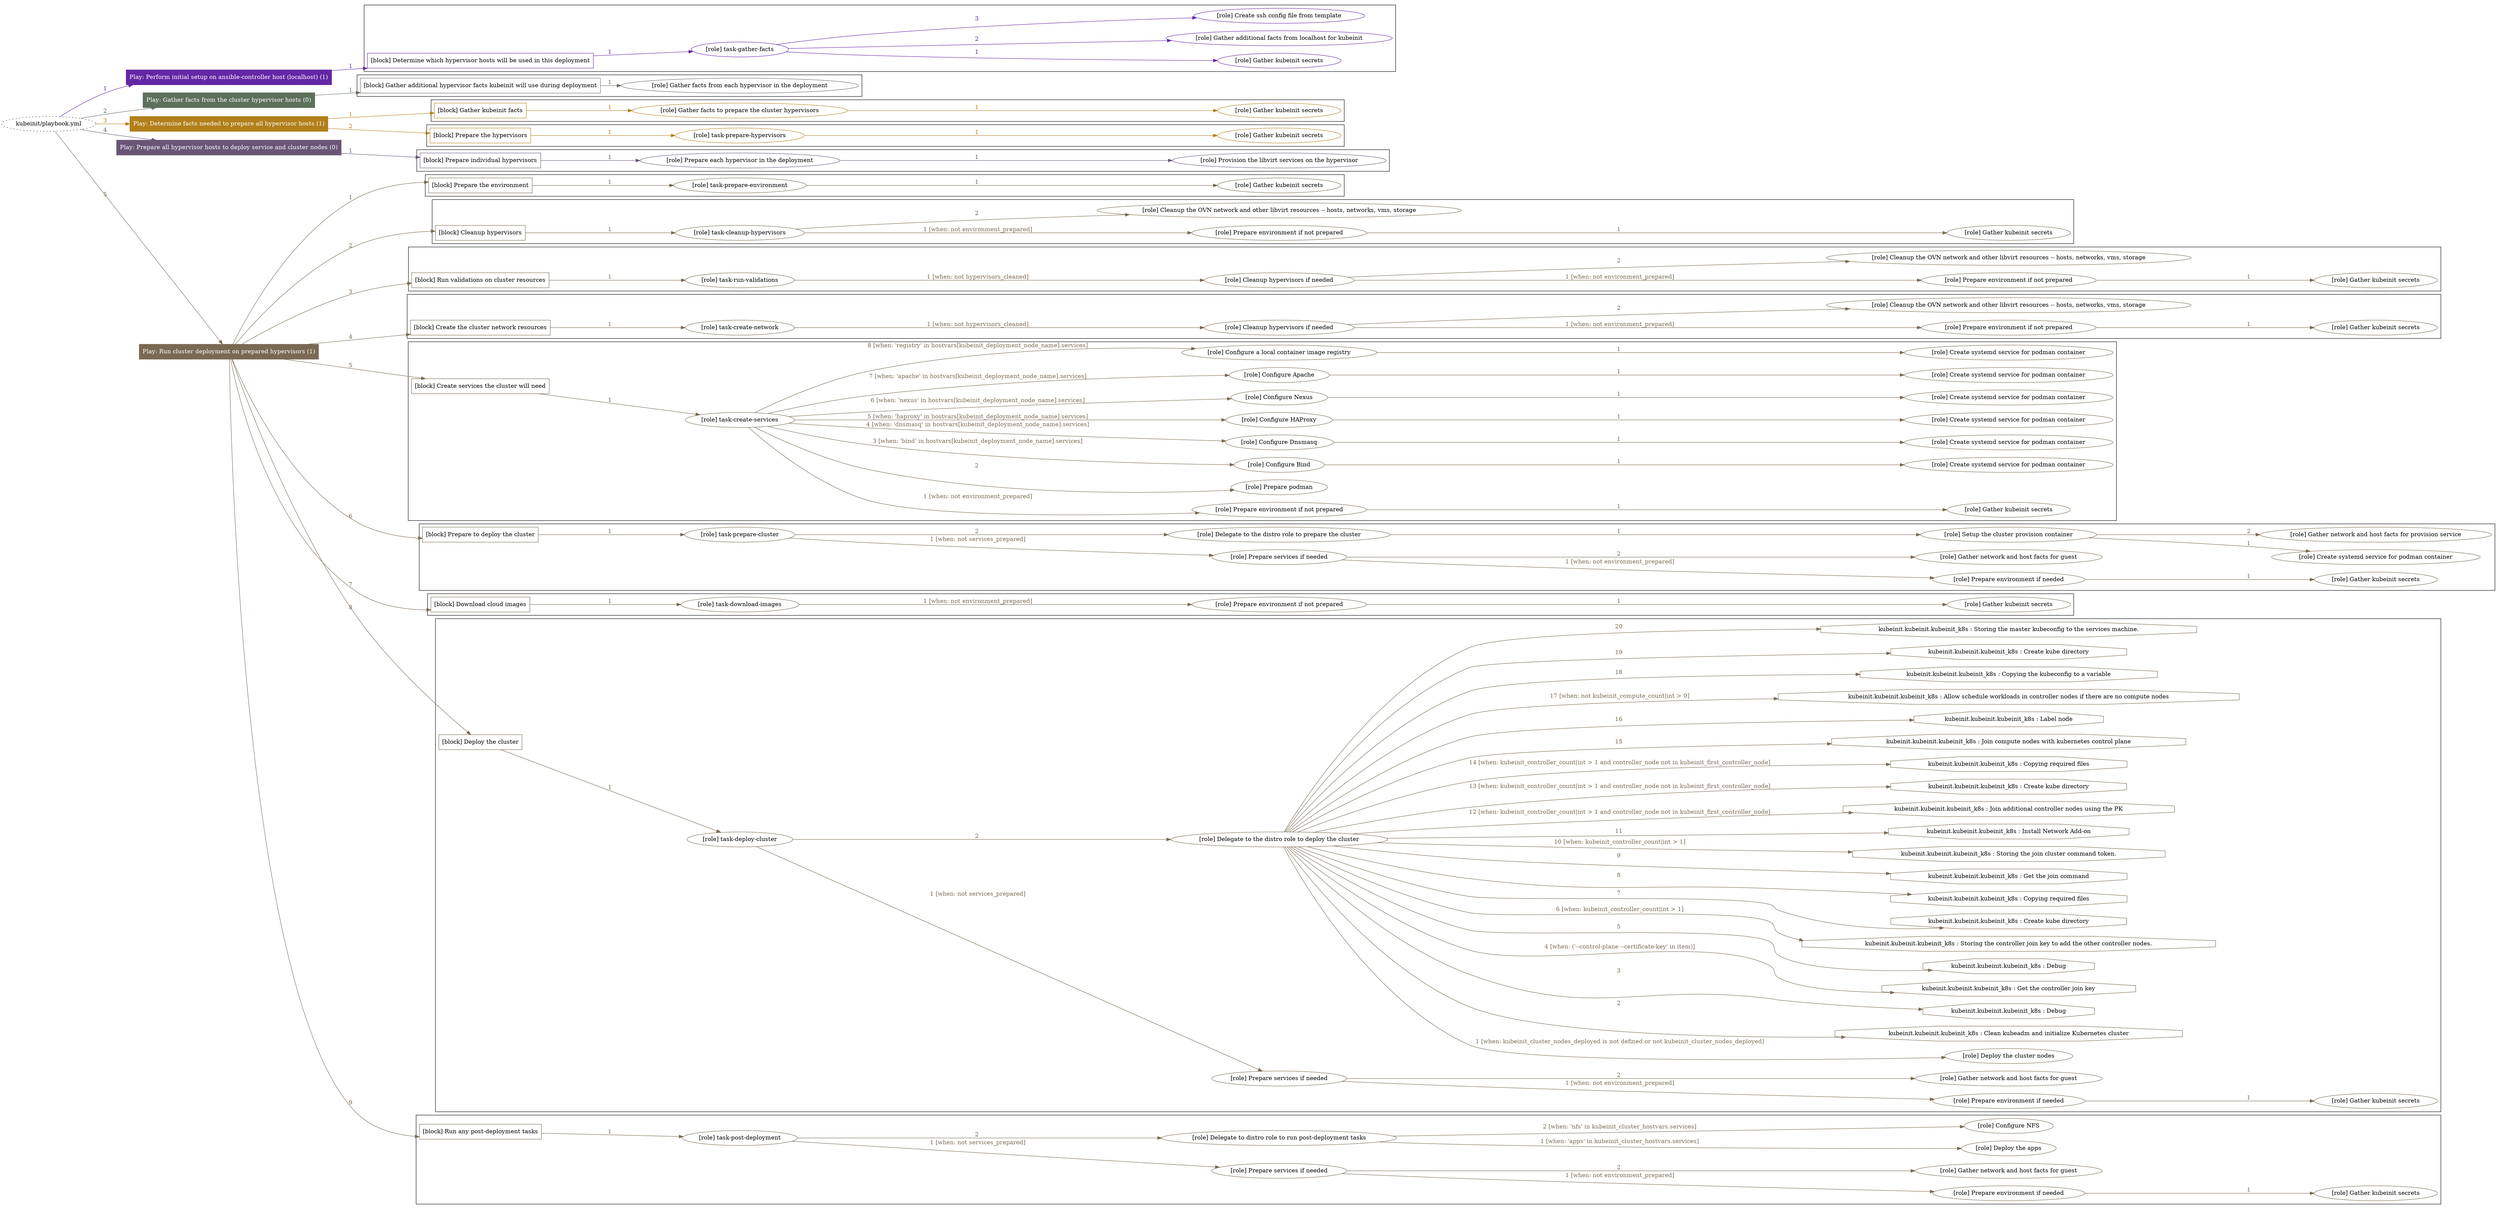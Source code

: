 digraph {
	graph [concentrate=true ordering=in rankdir=LR ratio=fill]
	edge [esep=5 sep=10]
	"kubeinit/playbook.yml" [URL="/home/runner/work/kubeinit/kubeinit/kubeinit/playbook.yml" id=playbook_6c3508ef style=dotted]
	"kubeinit/playbook.yml" -> play_112b7097 [label="1 " color="#6427a5" fontcolor="#6427a5" id=edge_088dfb7e labeltooltip="1 " tooltip="1 "]
	subgraph "Play: Perform initial setup on ansible-controller host (localhost) (1)" {
		play_112b7097 [label="Play: Perform initial setup on ansible-controller host (localhost) (1)" URL="/home/runner/work/kubeinit/kubeinit/kubeinit/playbook.yml" color="#6427a5" fontcolor="#ffffff" id=play_112b7097 shape=box style=filled tooltip=localhost]
		play_112b7097 -> block_5b9c3d79 [label=1 color="#6427a5" fontcolor="#6427a5" id=edge_955d5e43 labeltooltip=1 tooltip=1]
		subgraph cluster_block_5b9c3d79 {
			block_5b9c3d79 [label="[block] Determine which hypervisor hosts will be used in this deployment" URL="/home/runner/work/kubeinit/kubeinit/kubeinit/playbook.yml" color="#6427a5" id=block_5b9c3d79 labeltooltip="Determine which hypervisor hosts will be used in this deployment" shape=box tooltip="Determine which hypervisor hosts will be used in this deployment"]
			block_5b9c3d79 -> role_7f199d6b [label="1 " color="#6427a5" fontcolor="#6427a5" id=edge_5e763a19 labeltooltip="1 " tooltip="1 "]
			subgraph "task-gather-facts" {
				role_7f199d6b [label="[role] task-gather-facts" URL="/home/runner/work/kubeinit/kubeinit/kubeinit/playbook.yml" color="#6427a5" id=role_7f199d6b tooltip="task-gather-facts"]
				role_7f199d6b -> role_c38c5b77 [label="1 " color="#6427a5" fontcolor="#6427a5" id=edge_ce71cf19 labeltooltip="1 " tooltip="1 "]
				subgraph "Gather kubeinit secrets" {
					role_c38c5b77 [label="[role] Gather kubeinit secrets" URL="/home/runner/.ansible/collections/ansible_collections/kubeinit/kubeinit/roles/kubeinit_prepare/tasks/build_hypervisors_group.yml" color="#6427a5" id=role_c38c5b77 tooltip="Gather kubeinit secrets"]
				}
				role_7f199d6b -> role_40233f82 [label="2 " color="#6427a5" fontcolor="#6427a5" id=edge_6344dd06 labeltooltip="2 " tooltip="2 "]
				subgraph "Gather additional facts from localhost for kubeinit" {
					role_40233f82 [label="[role] Gather additional facts from localhost for kubeinit" URL="/home/runner/.ansible/collections/ansible_collections/kubeinit/kubeinit/roles/kubeinit_prepare/tasks/build_hypervisors_group.yml" color="#6427a5" id=role_40233f82 tooltip="Gather additional facts from localhost for kubeinit"]
				}
				role_7f199d6b -> role_20981aa6 [label="3 " color="#6427a5" fontcolor="#6427a5" id=edge_a847f253 labeltooltip="3 " tooltip="3 "]
				subgraph "Create ssh config file from template" {
					role_20981aa6 [label="[role] Create ssh config file from template" URL="/home/runner/.ansible/collections/ansible_collections/kubeinit/kubeinit/roles/kubeinit_prepare/tasks/build_hypervisors_group.yml" color="#6427a5" id=role_20981aa6 tooltip="Create ssh config file from template"]
				}
			}
		}
	}
	"kubeinit/playbook.yml" -> play_ce5f2b6d [label="2 " color="#5d705c" fontcolor="#5d705c" id=edge_24e7afa7 labeltooltip="2 " tooltip="2 "]
	subgraph "Play: Gather facts from the cluster hypervisor hosts (0)" {
		play_ce5f2b6d [label="Play: Gather facts from the cluster hypervisor hosts (0)" URL="/home/runner/work/kubeinit/kubeinit/kubeinit/playbook.yml" color="#5d705c" fontcolor="#ffffff" id=play_ce5f2b6d shape=box style=filled tooltip="Play: Gather facts from the cluster hypervisor hosts (0)"]
		play_ce5f2b6d -> block_a4c2a5ec [label=1 color="#5d705c" fontcolor="#5d705c" id=edge_157409e8 labeltooltip=1 tooltip=1]
		subgraph cluster_block_a4c2a5ec {
			block_a4c2a5ec [label="[block] Gather additional hypervisor facts kubeinit will use during deployment" URL="/home/runner/work/kubeinit/kubeinit/kubeinit/playbook.yml" color="#5d705c" id=block_a4c2a5ec labeltooltip="Gather additional hypervisor facts kubeinit will use during deployment" shape=box tooltip="Gather additional hypervisor facts kubeinit will use during deployment"]
			block_a4c2a5ec -> role_cf2f9a2e [label="1 " color="#5d705c" fontcolor="#5d705c" id=edge_fe5d0a4e labeltooltip="1 " tooltip="1 "]
			subgraph "Gather facts from each hypervisor in the deployment" {
				role_cf2f9a2e [label="[role] Gather facts from each hypervisor in the deployment" URL="/home/runner/work/kubeinit/kubeinit/kubeinit/playbook.yml" color="#5d705c" id=role_cf2f9a2e tooltip="Gather facts from each hypervisor in the deployment"]
			}
		}
	}
	"kubeinit/playbook.yml" -> play_8f66efd9 [label="3 " color="#b27f1a" fontcolor="#b27f1a" id=edge_632c3db6 labeltooltip="3 " tooltip="3 "]
	subgraph "Play: Determine facts needed to prepare all hypervisor hosts (1)" {
		play_8f66efd9 [label="Play: Determine facts needed to prepare all hypervisor hosts (1)" URL="/home/runner/work/kubeinit/kubeinit/kubeinit/playbook.yml" color="#b27f1a" fontcolor="#ffffff" id=play_8f66efd9 shape=box style=filled tooltip=localhost]
		play_8f66efd9 -> block_a02eecfe [label=1 color="#b27f1a" fontcolor="#b27f1a" id=edge_7c48bb8a labeltooltip=1 tooltip=1]
		subgraph cluster_block_a02eecfe {
			block_a02eecfe [label="[block] Gather kubeinit facts" URL="/home/runner/work/kubeinit/kubeinit/kubeinit/playbook.yml" color="#b27f1a" id=block_a02eecfe labeltooltip="Gather kubeinit facts" shape=box tooltip="Gather kubeinit facts"]
			block_a02eecfe -> role_406f77e9 [label="1 " color="#b27f1a" fontcolor="#b27f1a" id=edge_e9b46a23 labeltooltip="1 " tooltip="1 "]
			subgraph "Gather facts to prepare the cluster hypervisors" {
				role_406f77e9 [label="[role] Gather facts to prepare the cluster hypervisors" URL="/home/runner/work/kubeinit/kubeinit/kubeinit/playbook.yml" color="#b27f1a" id=role_406f77e9 tooltip="Gather facts to prepare the cluster hypervisors"]
				role_406f77e9 -> role_014ba629 [label="1 " color="#b27f1a" fontcolor="#b27f1a" id=edge_2d55b609 labeltooltip="1 " tooltip="1 "]
				subgraph "Gather kubeinit secrets" {
					role_014ba629 [label="[role] Gather kubeinit secrets" URL="/home/runner/.ansible/collections/ansible_collections/kubeinit/kubeinit/roles/kubeinit_prepare/tasks/gather_kubeinit_facts.yml" color="#b27f1a" id=role_014ba629 tooltip="Gather kubeinit secrets"]
				}
			}
		}
		play_8f66efd9 -> block_88cf2890 [label=2 color="#b27f1a" fontcolor="#b27f1a" id=edge_499cbd50 labeltooltip=2 tooltip=2]
		subgraph cluster_block_88cf2890 {
			block_88cf2890 [label="[block] Prepare the hypervisors" URL="/home/runner/work/kubeinit/kubeinit/kubeinit/playbook.yml" color="#b27f1a" id=block_88cf2890 labeltooltip="Prepare the hypervisors" shape=box tooltip="Prepare the hypervisors"]
			block_88cf2890 -> role_2c4d21a3 [label="1 " color="#b27f1a" fontcolor="#b27f1a" id=edge_c4b4a013 labeltooltip="1 " tooltip="1 "]
			subgraph "task-prepare-hypervisors" {
				role_2c4d21a3 [label="[role] task-prepare-hypervisors" URL="/home/runner/work/kubeinit/kubeinit/kubeinit/playbook.yml" color="#b27f1a" id=role_2c4d21a3 tooltip="task-prepare-hypervisors"]
				role_2c4d21a3 -> role_44c2c8ac [label="1 " color="#b27f1a" fontcolor="#b27f1a" id=edge_12cb0b05 labeltooltip="1 " tooltip="1 "]
				subgraph "Gather kubeinit secrets" {
					role_44c2c8ac [label="[role] Gather kubeinit secrets" URL="/home/runner/.ansible/collections/ansible_collections/kubeinit/kubeinit/roles/kubeinit_prepare/tasks/gather_kubeinit_facts.yml" color="#b27f1a" id=role_44c2c8ac tooltip="Gather kubeinit secrets"]
				}
			}
		}
	}
	"kubeinit/playbook.yml" -> play_21786953 [label="4 " color="#6a5577" fontcolor="#6a5577" id=edge_e5c886c3 labeltooltip="4 " tooltip="4 "]
	subgraph "Play: Prepare all hypervisor hosts to deploy service and cluster nodes (0)" {
		play_21786953 [label="Play: Prepare all hypervisor hosts to deploy service and cluster nodes (0)" URL="/home/runner/work/kubeinit/kubeinit/kubeinit/playbook.yml" color="#6a5577" fontcolor="#ffffff" id=play_21786953 shape=box style=filled tooltip="Play: Prepare all hypervisor hosts to deploy service and cluster nodes (0)"]
		play_21786953 -> block_8698d81b [label=1 color="#6a5577" fontcolor="#6a5577" id=edge_6b52982e labeltooltip=1 tooltip=1]
		subgraph cluster_block_8698d81b {
			block_8698d81b [label="[block] Prepare individual hypervisors" URL="/home/runner/work/kubeinit/kubeinit/kubeinit/playbook.yml" color="#6a5577" id=block_8698d81b labeltooltip="Prepare individual hypervisors" shape=box tooltip="Prepare individual hypervisors"]
			block_8698d81b -> role_c99ce8ea [label="1 " color="#6a5577" fontcolor="#6a5577" id=edge_eedfbe9d labeltooltip="1 " tooltip="1 "]
			subgraph "Prepare each hypervisor in the deployment" {
				role_c99ce8ea [label="[role] Prepare each hypervisor in the deployment" URL="/home/runner/work/kubeinit/kubeinit/kubeinit/playbook.yml" color="#6a5577" id=role_c99ce8ea tooltip="Prepare each hypervisor in the deployment"]
				role_c99ce8ea -> role_a14d1a34 [label="1 " color="#6a5577" fontcolor="#6a5577" id=edge_fb3088d6 labeltooltip="1 " tooltip="1 "]
				subgraph "Provision the libvirt services on the hypervisor" {
					role_a14d1a34 [label="[role] Provision the libvirt services on the hypervisor" URL="/home/runner/.ansible/collections/ansible_collections/kubeinit/kubeinit/roles/kubeinit_prepare/tasks/prepare_hypervisor.yml" color="#6a5577" id=role_a14d1a34 tooltip="Provision the libvirt services on the hypervisor"]
				}
			}
		}
	}
	"kubeinit/playbook.yml" -> play_4d881e01 [label="5 " color="#7a6952" fontcolor="#7a6952" id=edge_74f66180 labeltooltip="5 " tooltip="5 "]
	subgraph "Play: Run cluster deployment on prepared hypervisors (1)" {
		play_4d881e01 [label="Play: Run cluster deployment on prepared hypervisors (1)" URL="/home/runner/work/kubeinit/kubeinit/kubeinit/playbook.yml" color="#7a6952" fontcolor="#ffffff" id=play_4d881e01 shape=box style=filled tooltip=localhost]
		play_4d881e01 -> block_96299dc8 [label=1 color="#7a6952" fontcolor="#7a6952" id=edge_84a54742 labeltooltip=1 tooltip=1]
		subgraph cluster_block_96299dc8 {
			block_96299dc8 [label="[block] Prepare the environment" URL="/home/runner/work/kubeinit/kubeinit/kubeinit/playbook.yml" color="#7a6952" id=block_96299dc8 labeltooltip="Prepare the environment" shape=box tooltip="Prepare the environment"]
			block_96299dc8 -> role_0cde0f7e [label="1 " color="#7a6952" fontcolor="#7a6952" id=edge_d96d9d06 labeltooltip="1 " tooltip="1 "]
			subgraph "task-prepare-environment" {
				role_0cde0f7e [label="[role] task-prepare-environment" URL="/home/runner/work/kubeinit/kubeinit/kubeinit/playbook.yml" color="#7a6952" id=role_0cde0f7e tooltip="task-prepare-environment"]
				role_0cde0f7e -> role_eb266334 [label="1 " color="#7a6952" fontcolor="#7a6952" id=edge_5bac709b labeltooltip="1 " tooltip="1 "]
				subgraph "Gather kubeinit secrets" {
					role_eb266334 [label="[role] Gather kubeinit secrets" URL="/home/runner/.ansible/collections/ansible_collections/kubeinit/kubeinit/roles/kubeinit_prepare/tasks/gather_kubeinit_facts.yml" color="#7a6952" id=role_eb266334 tooltip="Gather kubeinit secrets"]
				}
			}
		}
		play_4d881e01 -> block_49ebbaad [label=2 color="#7a6952" fontcolor="#7a6952" id=edge_46b76856 labeltooltip=2 tooltip=2]
		subgraph cluster_block_49ebbaad {
			block_49ebbaad [label="[block] Cleanup hypervisors" URL="/home/runner/work/kubeinit/kubeinit/kubeinit/playbook.yml" color="#7a6952" id=block_49ebbaad labeltooltip="Cleanup hypervisors" shape=box tooltip="Cleanup hypervisors"]
			block_49ebbaad -> role_7bb28741 [label="1 " color="#7a6952" fontcolor="#7a6952" id=edge_e65cbcc9 labeltooltip="1 " tooltip="1 "]
			subgraph "task-cleanup-hypervisors" {
				role_7bb28741 [label="[role] task-cleanup-hypervisors" URL="/home/runner/work/kubeinit/kubeinit/kubeinit/playbook.yml" color="#7a6952" id=role_7bb28741 tooltip="task-cleanup-hypervisors"]
				role_7bb28741 -> role_fd818ac2 [label="1 [when: not environment_prepared]" color="#7a6952" fontcolor="#7a6952" id=edge_a39697b4 labeltooltip="1 [when: not environment_prepared]" tooltip="1 [when: not environment_prepared]"]
				subgraph "Prepare environment if not prepared" {
					role_fd818ac2 [label="[role] Prepare environment if not prepared" URL="/home/runner/.ansible/collections/ansible_collections/kubeinit/kubeinit/roles/kubeinit_prepare/tasks/cleanup_hypervisors.yml" color="#7a6952" id=role_fd818ac2 tooltip="Prepare environment if not prepared"]
					role_fd818ac2 -> role_25659bc0 [label="1 " color="#7a6952" fontcolor="#7a6952" id=edge_549be3cd labeltooltip="1 " tooltip="1 "]
					subgraph "Gather kubeinit secrets" {
						role_25659bc0 [label="[role] Gather kubeinit secrets" URL="/home/runner/.ansible/collections/ansible_collections/kubeinit/kubeinit/roles/kubeinit_prepare/tasks/gather_kubeinit_facts.yml" color="#7a6952" id=role_25659bc0 tooltip="Gather kubeinit secrets"]
					}
				}
				role_7bb28741 -> role_5454f23b [label="2 " color="#7a6952" fontcolor="#7a6952" id=edge_643ce335 labeltooltip="2 " tooltip="2 "]
				subgraph "Cleanup the OVN network and other libvirt resources -- hosts, networks, vms, storage" {
					role_5454f23b [label="[role] Cleanup the OVN network and other libvirt resources -- hosts, networks, vms, storage" URL="/home/runner/.ansible/collections/ansible_collections/kubeinit/kubeinit/roles/kubeinit_prepare/tasks/cleanup_hypervisors.yml" color="#7a6952" id=role_5454f23b tooltip="Cleanup the OVN network and other libvirt resources -- hosts, networks, vms, storage"]
				}
			}
		}
		play_4d881e01 -> block_5a97a570 [label=3 color="#7a6952" fontcolor="#7a6952" id=edge_759333a5 labeltooltip=3 tooltip=3]
		subgraph cluster_block_5a97a570 {
			block_5a97a570 [label="[block] Run validations on cluster resources" URL="/home/runner/work/kubeinit/kubeinit/kubeinit/playbook.yml" color="#7a6952" id=block_5a97a570 labeltooltip="Run validations on cluster resources" shape=box tooltip="Run validations on cluster resources"]
			block_5a97a570 -> role_67bccd67 [label="1 " color="#7a6952" fontcolor="#7a6952" id=edge_dda5edb6 labeltooltip="1 " tooltip="1 "]
			subgraph "task-run-validations" {
				role_67bccd67 [label="[role] task-run-validations" URL="/home/runner/work/kubeinit/kubeinit/kubeinit/playbook.yml" color="#7a6952" id=role_67bccd67 tooltip="task-run-validations"]
				role_67bccd67 -> role_7e6cac91 [label="1 [when: not hypervisors_cleaned]" color="#7a6952" fontcolor="#7a6952" id=edge_5d01f374 labeltooltip="1 [when: not hypervisors_cleaned]" tooltip="1 [when: not hypervisors_cleaned]"]
				subgraph "Cleanup hypervisors if needed" {
					role_7e6cac91 [label="[role] Cleanup hypervisors if needed" URL="/home/runner/.ansible/collections/ansible_collections/kubeinit/kubeinit/roles/kubeinit_validations/tasks/main.yml" color="#7a6952" id=role_7e6cac91 tooltip="Cleanup hypervisors if needed"]
					role_7e6cac91 -> role_384575da [label="1 [when: not environment_prepared]" color="#7a6952" fontcolor="#7a6952" id=edge_5a29e6a8 labeltooltip="1 [when: not environment_prepared]" tooltip="1 [when: not environment_prepared]"]
					subgraph "Prepare environment if not prepared" {
						role_384575da [label="[role] Prepare environment if not prepared" URL="/home/runner/.ansible/collections/ansible_collections/kubeinit/kubeinit/roles/kubeinit_prepare/tasks/cleanup_hypervisors.yml" color="#7a6952" id=role_384575da tooltip="Prepare environment if not prepared"]
						role_384575da -> role_b1ebde48 [label="1 " color="#7a6952" fontcolor="#7a6952" id=edge_27fbc7be labeltooltip="1 " tooltip="1 "]
						subgraph "Gather kubeinit secrets" {
							role_b1ebde48 [label="[role] Gather kubeinit secrets" URL="/home/runner/.ansible/collections/ansible_collections/kubeinit/kubeinit/roles/kubeinit_prepare/tasks/gather_kubeinit_facts.yml" color="#7a6952" id=role_b1ebde48 tooltip="Gather kubeinit secrets"]
						}
					}
					role_7e6cac91 -> role_5d831787 [label="2 " color="#7a6952" fontcolor="#7a6952" id=edge_aad4cb5d labeltooltip="2 " tooltip="2 "]
					subgraph "Cleanup the OVN network and other libvirt resources -- hosts, networks, vms, storage" {
						role_5d831787 [label="[role] Cleanup the OVN network and other libvirt resources -- hosts, networks, vms, storage" URL="/home/runner/.ansible/collections/ansible_collections/kubeinit/kubeinit/roles/kubeinit_prepare/tasks/cleanup_hypervisors.yml" color="#7a6952" id=role_5d831787 tooltip="Cleanup the OVN network and other libvirt resources -- hosts, networks, vms, storage"]
					}
				}
			}
		}
		play_4d881e01 -> block_a5fd955d [label=4 color="#7a6952" fontcolor="#7a6952" id=edge_b5285b0b labeltooltip=4 tooltip=4]
		subgraph cluster_block_a5fd955d {
			block_a5fd955d [label="[block] Create the cluster network resources" URL="/home/runner/work/kubeinit/kubeinit/kubeinit/playbook.yml" color="#7a6952" id=block_a5fd955d labeltooltip="Create the cluster network resources" shape=box tooltip="Create the cluster network resources"]
			block_a5fd955d -> role_2868e5d1 [label="1 " color="#7a6952" fontcolor="#7a6952" id=edge_3c5b196e labeltooltip="1 " tooltip="1 "]
			subgraph "task-create-network" {
				role_2868e5d1 [label="[role] task-create-network" URL="/home/runner/work/kubeinit/kubeinit/kubeinit/playbook.yml" color="#7a6952" id=role_2868e5d1 tooltip="task-create-network"]
				role_2868e5d1 -> role_51278025 [label="1 [when: not hypervisors_cleaned]" color="#7a6952" fontcolor="#7a6952" id=edge_b9d8568d labeltooltip="1 [when: not hypervisors_cleaned]" tooltip="1 [when: not hypervisors_cleaned]"]
				subgraph "Cleanup hypervisors if needed" {
					role_51278025 [label="[role] Cleanup hypervisors if needed" URL="/home/runner/.ansible/collections/ansible_collections/kubeinit/kubeinit/roles/kubeinit_libvirt/tasks/create_network.yml" color="#7a6952" id=role_51278025 tooltip="Cleanup hypervisors if needed"]
					role_51278025 -> role_e3100ace [label="1 [when: not environment_prepared]" color="#7a6952" fontcolor="#7a6952" id=edge_e01b4dbc labeltooltip="1 [when: not environment_prepared]" tooltip="1 [when: not environment_prepared]"]
					subgraph "Prepare environment if not prepared" {
						role_e3100ace [label="[role] Prepare environment if not prepared" URL="/home/runner/.ansible/collections/ansible_collections/kubeinit/kubeinit/roles/kubeinit_prepare/tasks/cleanup_hypervisors.yml" color="#7a6952" id=role_e3100ace tooltip="Prepare environment if not prepared"]
						role_e3100ace -> role_c713b012 [label="1 " color="#7a6952" fontcolor="#7a6952" id=edge_4e0e03d0 labeltooltip="1 " tooltip="1 "]
						subgraph "Gather kubeinit secrets" {
							role_c713b012 [label="[role] Gather kubeinit secrets" URL="/home/runner/.ansible/collections/ansible_collections/kubeinit/kubeinit/roles/kubeinit_prepare/tasks/gather_kubeinit_facts.yml" color="#7a6952" id=role_c713b012 tooltip="Gather kubeinit secrets"]
						}
					}
					role_51278025 -> role_0182ab7b [label="2 " color="#7a6952" fontcolor="#7a6952" id=edge_a2b39e7e labeltooltip="2 " tooltip="2 "]
					subgraph "Cleanup the OVN network and other libvirt resources -- hosts, networks, vms, storage" {
						role_0182ab7b [label="[role] Cleanup the OVN network and other libvirt resources -- hosts, networks, vms, storage" URL="/home/runner/.ansible/collections/ansible_collections/kubeinit/kubeinit/roles/kubeinit_prepare/tasks/cleanup_hypervisors.yml" color="#7a6952" id=role_0182ab7b tooltip="Cleanup the OVN network and other libvirt resources -- hosts, networks, vms, storage"]
					}
				}
			}
		}
		play_4d881e01 -> block_88f0fa6e [label=5 color="#7a6952" fontcolor="#7a6952" id=edge_0aeb52b2 labeltooltip=5 tooltip=5]
		subgraph cluster_block_88f0fa6e {
			block_88f0fa6e [label="[block] Create services the cluster will need" URL="/home/runner/work/kubeinit/kubeinit/kubeinit/playbook.yml" color="#7a6952" id=block_88f0fa6e labeltooltip="Create services the cluster will need" shape=box tooltip="Create services the cluster will need"]
			block_88f0fa6e -> role_e44d69a2 [label="1 " color="#7a6952" fontcolor="#7a6952" id=edge_bf206be8 labeltooltip="1 " tooltip="1 "]
			subgraph "task-create-services" {
				role_e44d69a2 [label="[role] task-create-services" URL="/home/runner/work/kubeinit/kubeinit/kubeinit/playbook.yml" color="#7a6952" id=role_e44d69a2 tooltip="task-create-services"]
				role_e44d69a2 -> role_cb19bd01 [label="1 [when: not environment_prepared]" color="#7a6952" fontcolor="#7a6952" id=edge_f39285ab labeltooltip="1 [when: not environment_prepared]" tooltip="1 [when: not environment_prepared]"]
				subgraph "Prepare environment if not prepared" {
					role_cb19bd01 [label="[role] Prepare environment if not prepared" URL="/home/runner/.ansible/collections/ansible_collections/kubeinit/kubeinit/roles/kubeinit_services/tasks/main.yml" color="#7a6952" id=role_cb19bd01 tooltip="Prepare environment if not prepared"]
					role_cb19bd01 -> role_daa6e5cd [label="1 " color="#7a6952" fontcolor="#7a6952" id=edge_c98efeb0 labeltooltip="1 " tooltip="1 "]
					subgraph "Gather kubeinit secrets" {
						role_daa6e5cd [label="[role] Gather kubeinit secrets" URL="/home/runner/.ansible/collections/ansible_collections/kubeinit/kubeinit/roles/kubeinit_prepare/tasks/gather_kubeinit_facts.yml" color="#7a6952" id=role_daa6e5cd tooltip="Gather kubeinit secrets"]
					}
				}
				role_e44d69a2 -> role_8407099e [label="2 " color="#7a6952" fontcolor="#7a6952" id=edge_906c9417 labeltooltip="2 " tooltip="2 "]
				subgraph "Prepare podman" {
					role_8407099e [label="[role] Prepare podman" URL="/home/runner/.ansible/collections/ansible_collections/kubeinit/kubeinit/roles/kubeinit_services/tasks/00_create_service_pod.yml" color="#7a6952" id=role_8407099e tooltip="Prepare podman"]
				}
				role_e44d69a2 -> role_18ebab47 [label="3 [when: 'bind' in hostvars[kubeinit_deployment_node_name].services]" color="#7a6952" fontcolor="#7a6952" id=edge_6531d81d labeltooltip="3 [when: 'bind' in hostvars[kubeinit_deployment_node_name].services]" tooltip="3 [when: 'bind' in hostvars[kubeinit_deployment_node_name].services]"]
				subgraph "Configure Bind" {
					role_18ebab47 [label="[role] Configure Bind" URL="/home/runner/.ansible/collections/ansible_collections/kubeinit/kubeinit/roles/kubeinit_services/tasks/start_services_containers.yml" color="#7a6952" id=role_18ebab47 tooltip="Configure Bind"]
					role_18ebab47 -> role_8329ffa2 [label="1 " color="#7a6952" fontcolor="#7a6952" id=edge_76834e56 labeltooltip="1 " tooltip="1 "]
					subgraph "Create systemd service for podman container" {
						role_8329ffa2 [label="[role] Create systemd service for podman container" URL="/home/runner/.ansible/collections/ansible_collections/kubeinit/kubeinit/roles/kubeinit_bind/tasks/main.yml" color="#7a6952" id=role_8329ffa2 tooltip="Create systemd service for podman container"]
					}
				}
				role_e44d69a2 -> role_e032a6bf [label="4 [when: 'dnsmasq' in hostvars[kubeinit_deployment_node_name].services]" color="#7a6952" fontcolor="#7a6952" id=edge_f511e81f labeltooltip="4 [when: 'dnsmasq' in hostvars[kubeinit_deployment_node_name].services]" tooltip="4 [when: 'dnsmasq' in hostvars[kubeinit_deployment_node_name].services]"]
				subgraph "Configure Dnsmasq" {
					role_e032a6bf [label="[role] Configure Dnsmasq" URL="/home/runner/.ansible/collections/ansible_collections/kubeinit/kubeinit/roles/kubeinit_services/tasks/start_services_containers.yml" color="#7a6952" id=role_e032a6bf tooltip="Configure Dnsmasq"]
					role_e032a6bf -> role_1b5f74ce [label="1 " color="#7a6952" fontcolor="#7a6952" id=edge_47ac1744 labeltooltip="1 " tooltip="1 "]
					subgraph "Create systemd service for podman container" {
						role_1b5f74ce [label="[role] Create systemd service for podman container" URL="/home/runner/.ansible/collections/ansible_collections/kubeinit/kubeinit/roles/kubeinit_dnsmasq/tasks/main.yml" color="#7a6952" id=role_1b5f74ce tooltip="Create systemd service for podman container"]
					}
				}
				role_e44d69a2 -> role_ddd56109 [label="5 [when: 'haproxy' in hostvars[kubeinit_deployment_node_name].services]" color="#7a6952" fontcolor="#7a6952" id=edge_31120d29 labeltooltip="5 [when: 'haproxy' in hostvars[kubeinit_deployment_node_name].services]" tooltip="5 [when: 'haproxy' in hostvars[kubeinit_deployment_node_name].services]"]
				subgraph "Configure HAProxy" {
					role_ddd56109 [label="[role] Configure HAProxy" URL="/home/runner/.ansible/collections/ansible_collections/kubeinit/kubeinit/roles/kubeinit_services/tasks/start_services_containers.yml" color="#7a6952" id=role_ddd56109 tooltip="Configure HAProxy"]
					role_ddd56109 -> role_6cd72fb2 [label="1 " color="#7a6952" fontcolor="#7a6952" id=edge_5e26fe64 labeltooltip="1 " tooltip="1 "]
					subgraph "Create systemd service for podman container" {
						role_6cd72fb2 [label="[role] Create systemd service for podman container" URL="/home/runner/.ansible/collections/ansible_collections/kubeinit/kubeinit/roles/kubeinit_haproxy/tasks/main.yml" color="#7a6952" id=role_6cd72fb2 tooltip="Create systemd service for podman container"]
					}
				}
				role_e44d69a2 -> role_88d4ab9b [label="6 [when: 'nexus' in hostvars[kubeinit_deployment_node_name].services]" color="#7a6952" fontcolor="#7a6952" id=edge_0b384ed4 labeltooltip="6 [when: 'nexus' in hostvars[kubeinit_deployment_node_name].services]" tooltip="6 [when: 'nexus' in hostvars[kubeinit_deployment_node_name].services]"]
				subgraph "Configure Nexus" {
					role_88d4ab9b [label="[role] Configure Nexus" URL="/home/runner/.ansible/collections/ansible_collections/kubeinit/kubeinit/roles/kubeinit_services/tasks/start_services_containers.yml" color="#7a6952" id=role_88d4ab9b tooltip="Configure Nexus"]
					role_88d4ab9b -> role_f22185e5 [label="1 " color="#7a6952" fontcolor="#7a6952" id=edge_8537e838 labeltooltip="1 " tooltip="1 "]
					subgraph "Create systemd service for podman container" {
						role_f22185e5 [label="[role] Create systemd service for podman container" URL="/home/runner/.ansible/collections/ansible_collections/kubeinit/kubeinit/roles/kubeinit_nexus/tasks/main.yml" color="#7a6952" id=role_f22185e5 tooltip="Create systemd service for podman container"]
					}
				}
				role_e44d69a2 -> role_486d7bab [label="7 [when: 'apache' in hostvars[kubeinit_deployment_node_name].services]" color="#7a6952" fontcolor="#7a6952" id=edge_099622aa labeltooltip="7 [when: 'apache' in hostvars[kubeinit_deployment_node_name].services]" tooltip="7 [when: 'apache' in hostvars[kubeinit_deployment_node_name].services]"]
				subgraph "Configure Apache" {
					role_486d7bab [label="[role] Configure Apache" URL="/home/runner/.ansible/collections/ansible_collections/kubeinit/kubeinit/roles/kubeinit_services/tasks/start_services_containers.yml" color="#7a6952" id=role_486d7bab tooltip="Configure Apache"]
					role_486d7bab -> role_81dede35 [label="1 " color="#7a6952" fontcolor="#7a6952" id=edge_5e2c3a8a labeltooltip="1 " tooltip="1 "]
					subgraph "Create systemd service for podman container" {
						role_81dede35 [label="[role] Create systemd service for podman container" URL="/home/runner/.ansible/collections/ansible_collections/kubeinit/kubeinit/roles/kubeinit_apache/tasks/main.yml" color="#7a6952" id=role_81dede35 tooltip="Create systemd service for podman container"]
					}
				}
				role_e44d69a2 -> role_294ab506 [label="8 [when: 'registry' in hostvars[kubeinit_deployment_node_name].services]" color="#7a6952" fontcolor="#7a6952" id=edge_8766d111 labeltooltip="8 [when: 'registry' in hostvars[kubeinit_deployment_node_name].services]" tooltip="8 [when: 'registry' in hostvars[kubeinit_deployment_node_name].services]"]
				subgraph "Configure a local container image registry" {
					role_294ab506 [label="[role] Configure a local container image registry" URL="/home/runner/.ansible/collections/ansible_collections/kubeinit/kubeinit/roles/kubeinit_services/tasks/start_services_containers.yml" color="#7a6952" id=role_294ab506 tooltip="Configure a local container image registry"]
					role_294ab506 -> role_d647cbf1 [label="1 " color="#7a6952" fontcolor="#7a6952" id=edge_8dfd747e labeltooltip="1 " tooltip="1 "]
					subgraph "Create systemd service for podman container" {
						role_d647cbf1 [label="[role] Create systemd service for podman container" URL="/home/runner/.ansible/collections/ansible_collections/kubeinit/kubeinit/roles/kubeinit_registry/tasks/main.yml" color="#7a6952" id=role_d647cbf1 tooltip="Create systemd service for podman container"]
					}
				}
			}
		}
		play_4d881e01 -> block_3e543b28 [label=6 color="#7a6952" fontcolor="#7a6952" id=edge_5bc8b8cd labeltooltip=6 tooltip=6]
		subgraph cluster_block_3e543b28 {
			block_3e543b28 [label="[block] Prepare to deploy the cluster" URL="/home/runner/work/kubeinit/kubeinit/kubeinit/playbook.yml" color="#7a6952" id=block_3e543b28 labeltooltip="Prepare to deploy the cluster" shape=box tooltip="Prepare to deploy the cluster"]
			block_3e543b28 -> role_4093ed19 [label="1 " color="#7a6952" fontcolor="#7a6952" id=edge_6e36e683 labeltooltip="1 " tooltip="1 "]
			subgraph "task-prepare-cluster" {
				role_4093ed19 [label="[role] task-prepare-cluster" URL="/home/runner/work/kubeinit/kubeinit/kubeinit/playbook.yml" color="#7a6952" id=role_4093ed19 tooltip="task-prepare-cluster"]
				role_4093ed19 -> role_0e6710bf [label="1 [when: not services_prepared]" color="#7a6952" fontcolor="#7a6952" id=edge_901df6bc labeltooltip="1 [when: not services_prepared]" tooltip="1 [when: not services_prepared]"]
				subgraph "Prepare services if needed" {
					role_0e6710bf [label="[role] Prepare services if needed" URL="/home/runner/.ansible/collections/ansible_collections/kubeinit/kubeinit/roles/kubeinit_prepare/tasks/prepare_cluster.yml" color="#7a6952" id=role_0e6710bf tooltip="Prepare services if needed"]
					role_0e6710bf -> role_9d876283 [label="1 [when: not environment_prepared]" color="#7a6952" fontcolor="#7a6952" id=edge_90140a26 labeltooltip="1 [when: not environment_prepared]" tooltip="1 [when: not environment_prepared]"]
					subgraph "Prepare environment if needed" {
						role_9d876283 [label="[role] Prepare environment if needed" URL="/home/runner/.ansible/collections/ansible_collections/kubeinit/kubeinit/roles/kubeinit_services/tasks/prepare_services.yml" color="#7a6952" id=role_9d876283 tooltip="Prepare environment if needed"]
						role_9d876283 -> role_554c8a50 [label="1 " color="#7a6952" fontcolor="#7a6952" id=edge_99b0a7a3 labeltooltip="1 " tooltip="1 "]
						subgraph "Gather kubeinit secrets" {
							role_554c8a50 [label="[role] Gather kubeinit secrets" URL="/home/runner/.ansible/collections/ansible_collections/kubeinit/kubeinit/roles/kubeinit_prepare/tasks/gather_kubeinit_facts.yml" color="#7a6952" id=role_554c8a50 tooltip="Gather kubeinit secrets"]
						}
					}
					role_0e6710bf -> role_f5f21942 [label="2 " color="#7a6952" fontcolor="#7a6952" id=edge_dc2622dd labeltooltip="2 " tooltip="2 "]
					subgraph "Gather network and host facts for guest" {
						role_f5f21942 [label="[role] Gather network and host facts for guest" URL="/home/runner/.ansible/collections/ansible_collections/kubeinit/kubeinit/roles/kubeinit_services/tasks/prepare_services.yml" color="#7a6952" id=role_f5f21942 tooltip="Gather network and host facts for guest"]
					}
				}
				role_4093ed19 -> role_9783b0aa [label="2 " color="#7a6952" fontcolor="#7a6952" id=edge_c1cebc33 labeltooltip="2 " tooltip="2 "]
				subgraph "Delegate to the distro role to prepare the cluster" {
					role_9783b0aa [label="[role] Delegate to the distro role to prepare the cluster" URL="/home/runner/.ansible/collections/ansible_collections/kubeinit/kubeinit/roles/kubeinit_prepare/tasks/prepare_cluster.yml" color="#7a6952" id=role_9783b0aa tooltip="Delegate to the distro role to prepare the cluster"]
					role_9783b0aa -> role_75d48bb0 [label="1 " color="#7a6952" fontcolor="#7a6952" id=edge_eb346198 labeltooltip="1 " tooltip="1 "]
					subgraph "Setup the cluster provision container" {
						role_75d48bb0 [label="[role] Setup the cluster provision container" URL="/home/runner/.ansible/collections/ansible_collections/kubeinit/kubeinit/roles/kubeinit_k8s/tasks/prepare_cluster.yml" color="#7a6952" id=role_75d48bb0 tooltip="Setup the cluster provision container"]
						role_75d48bb0 -> role_1b834341 [label="1 " color="#7a6952" fontcolor="#7a6952" id=edge_2763fe43 labeltooltip="1 " tooltip="1 "]
						subgraph "Create systemd service for podman container" {
							role_1b834341 [label="[role] Create systemd service for podman container" URL="/home/runner/.ansible/collections/ansible_collections/kubeinit/kubeinit/roles/kubeinit_services/tasks/create_provision_container.yml" color="#7a6952" id=role_1b834341 tooltip="Create systemd service for podman container"]
						}
						role_75d48bb0 -> role_a9ab4290 [label="2 " color="#7a6952" fontcolor="#7a6952" id=edge_f5e2cf82 labeltooltip="2 " tooltip="2 "]
						subgraph "Gather network and host facts for provision service" {
							role_a9ab4290 [label="[role] Gather network and host facts for provision service" URL="/home/runner/.ansible/collections/ansible_collections/kubeinit/kubeinit/roles/kubeinit_services/tasks/create_provision_container.yml" color="#7a6952" id=role_a9ab4290 tooltip="Gather network and host facts for provision service"]
						}
					}
				}
			}
		}
		play_4d881e01 -> block_8230bd84 [label=7 color="#7a6952" fontcolor="#7a6952" id=edge_876be7ae labeltooltip=7 tooltip=7]
		subgraph cluster_block_8230bd84 {
			block_8230bd84 [label="[block] Download cloud images" URL="/home/runner/work/kubeinit/kubeinit/kubeinit/playbook.yml" color="#7a6952" id=block_8230bd84 labeltooltip="Download cloud images" shape=box tooltip="Download cloud images"]
			block_8230bd84 -> role_e20bc69d [label="1 " color="#7a6952" fontcolor="#7a6952" id=edge_2349233f labeltooltip="1 " tooltip="1 "]
			subgraph "task-download-images" {
				role_e20bc69d [label="[role] task-download-images" URL="/home/runner/work/kubeinit/kubeinit/kubeinit/playbook.yml" color="#7a6952" id=role_e20bc69d tooltip="task-download-images"]
				role_e20bc69d -> role_d1b5e858 [label="1 [when: not environment_prepared]" color="#7a6952" fontcolor="#7a6952" id=edge_1eedb3a1 labeltooltip="1 [when: not environment_prepared]" tooltip="1 [when: not environment_prepared]"]
				subgraph "Prepare environment if not prepared" {
					role_d1b5e858 [label="[role] Prepare environment if not prepared" URL="/home/runner/.ansible/collections/ansible_collections/kubeinit/kubeinit/roles/kubeinit_libvirt/tasks/download_cloud_images.yml" color="#7a6952" id=role_d1b5e858 tooltip="Prepare environment if not prepared"]
					role_d1b5e858 -> role_d7a253c9 [label="1 " color="#7a6952" fontcolor="#7a6952" id=edge_2d48420e labeltooltip="1 " tooltip="1 "]
					subgraph "Gather kubeinit secrets" {
						role_d7a253c9 [label="[role] Gather kubeinit secrets" URL="/home/runner/.ansible/collections/ansible_collections/kubeinit/kubeinit/roles/kubeinit_prepare/tasks/gather_kubeinit_facts.yml" color="#7a6952" id=role_d7a253c9 tooltip="Gather kubeinit secrets"]
					}
				}
			}
		}
		play_4d881e01 -> block_dc4a6ae2 [label=8 color="#7a6952" fontcolor="#7a6952" id=edge_684b5925 labeltooltip=8 tooltip=8]
		subgraph cluster_block_dc4a6ae2 {
			block_dc4a6ae2 [label="[block] Deploy the cluster" URL="/home/runner/work/kubeinit/kubeinit/kubeinit/playbook.yml" color="#7a6952" id=block_dc4a6ae2 labeltooltip="Deploy the cluster" shape=box tooltip="Deploy the cluster"]
			block_dc4a6ae2 -> role_d809a4b7 [label="1 " color="#7a6952" fontcolor="#7a6952" id=edge_fe9ce6a3 labeltooltip="1 " tooltip="1 "]
			subgraph "task-deploy-cluster" {
				role_d809a4b7 [label="[role] task-deploy-cluster" URL="/home/runner/work/kubeinit/kubeinit/kubeinit/playbook.yml" color="#7a6952" id=role_d809a4b7 tooltip="task-deploy-cluster"]
				role_d809a4b7 -> role_5eedebf1 [label="1 [when: not services_prepared]" color="#7a6952" fontcolor="#7a6952" id=edge_8da6db1c labeltooltip="1 [when: not services_prepared]" tooltip="1 [when: not services_prepared]"]
				subgraph "Prepare services if needed" {
					role_5eedebf1 [label="[role] Prepare services if needed" URL="/home/runner/.ansible/collections/ansible_collections/kubeinit/kubeinit/roles/kubeinit_prepare/tasks/deploy_cluster.yml" color="#7a6952" id=role_5eedebf1 tooltip="Prepare services if needed"]
					role_5eedebf1 -> role_9b751abb [label="1 [when: not environment_prepared]" color="#7a6952" fontcolor="#7a6952" id=edge_381389e3 labeltooltip="1 [when: not environment_prepared]" tooltip="1 [when: not environment_prepared]"]
					subgraph "Prepare environment if needed" {
						role_9b751abb [label="[role] Prepare environment if needed" URL="/home/runner/.ansible/collections/ansible_collections/kubeinit/kubeinit/roles/kubeinit_services/tasks/prepare_services.yml" color="#7a6952" id=role_9b751abb tooltip="Prepare environment if needed"]
						role_9b751abb -> role_cef4ef2f [label="1 " color="#7a6952" fontcolor="#7a6952" id=edge_8b3f5ec6 labeltooltip="1 " tooltip="1 "]
						subgraph "Gather kubeinit secrets" {
							role_cef4ef2f [label="[role] Gather kubeinit secrets" URL="/home/runner/.ansible/collections/ansible_collections/kubeinit/kubeinit/roles/kubeinit_prepare/tasks/gather_kubeinit_facts.yml" color="#7a6952" id=role_cef4ef2f tooltip="Gather kubeinit secrets"]
						}
					}
					role_5eedebf1 -> role_4c845392 [label="2 " color="#7a6952" fontcolor="#7a6952" id=edge_3ba59424 labeltooltip="2 " tooltip="2 "]
					subgraph "Gather network and host facts for guest" {
						role_4c845392 [label="[role] Gather network and host facts for guest" URL="/home/runner/.ansible/collections/ansible_collections/kubeinit/kubeinit/roles/kubeinit_services/tasks/prepare_services.yml" color="#7a6952" id=role_4c845392 tooltip="Gather network and host facts for guest"]
					}
				}
				role_d809a4b7 -> role_171df7e2 [label="2 " color="#7a6952" fontcolor="#7a6952" id=edge_0ed6990f labeltooltip="2 " tooltip="2 "]
				subgraph "Delegate to the distro role to deploy the cluster" {
					role_171df7e2 [label="[role] Delegate to the distro role to deploy the cluster" URL="/home/runner/.ansible/collections/ansible_collections/kubeinit/kubeinit/roles/kubeinit_prepare/tasks/deploy_cluster.yml" color="#7a6952" id=role_171df7e2 tooltip="Delegate to the distro role to deploy the cluster"]
					role_171df7e2 -> role_d0ee367d [label="1 [when: kubeinit_cluster_nodes_deployed is not defined or not kubeinit_cluster_nodes_deployed]" color="#7a6952" fontcolor="#7a6952" id=edge_88d0ee19 labeltooltip="1 [when: kubeinit_cluster_nodes_deployed is not defined or not kubeinit_cluster_nodes_deployed]" tooltip="1 [when: kubeinit_cluster_nodes_deployed is not defined or not kubeinit_cluster_nodes_deployed]"]
					subgraph "Deploy the cluster nodes" {
						role_d0ee367d [label="[role] Deploy the cluster nodes" URL="/home/runner/.ansible/collections/ansible_collections/kubeinit/kubeinit/roles/kubeinit_k8s/tasks/main.yml" color="#7a6952" id=role_d0ee367d tooltip="Deploy the cluster nodes"]
					}
					task_9cdbe459 [label="kubeinit.kubeinit.kubeinit_k8s : Clean kubeadm and initialize Kubernetes cluster" URL="/home/runner/.ansible/collections/ansible_collections/kubeinit/kubeinit/roles/kubeinit_k8s/tasks/main.yml" color="#7a6952" id=task_9cdbe459 shape=octagon tooltip="kubeinit.kubeinit.kubeinit_k8s : Clean kubeadm and initialize Kubernetes cluster"]
					role_171df7e2 -> task_9cdbe459 [label="2 " color="#7a6952" fontcolor="#7a6952" id=edge_2504d9fe labeltooltip="2 " tooltip="2 "]
					task_27443b56 [label="kubeinit.kubeinit.kubeinit_k8s : Debug" URL="/home/runner/.ansible/collections/ansible_collections/kubeinit/kubeinit/roles/kubeinit_k8s/tasks/main.yml" color="#7a6952" id=task_27443b56 shape=octagon tooltip="kubeinit.kubeinit.kubeinit_k8s : Debug"]
					role_171df7e2 -> task_27443b56 [label="3 " color="#7a6952" fontcolor="#7a6952" id=edge_2d37269f labeltooltip="3 " tooltip="3 "]
					task_e89d2bcf [label="kubeinit.kubeinit.kubeinit_k8s : Get the controller join key" URL="/home/runner/.ansible/collections/ansible_collections/kubeinit/kubeinit/roles/kubeinit_k8s/tasks/main.yml" color="#7a6952" id=task_e89d2bcf shape=octagon tooltip="kubeinit.kubeinit.kubeinit_k8s : Get the controller join key"]
					role_171df7e2 -> task_e89d2bcf [label="4 [when: ('--control-plane --certificate-key' in item)]" color="#7a6952" fontcolor="#7a6952" id=edge_9e6f1b3b labeltooltip="4 [when: ('--control-plane --certificate-key' in item)]" tooltip="4 [when: ('--control-plane --certificate-key' in item)]"]
					task_558716c8 [label="kubeinit.kubeinit.kubeinit_k8s : Debug" URL="/home/runner/.ansible/collections/ansible_collections/kubeinit/kubeinit/roles/kubeinit_k8s/tasks/main.yml" color="#7a6952" id=task_558716c8 shape=octagon tooltip="kubeinit.kubeinit.kubeinit_k8s : Debug"]
					role_171df7e2 -> task_558716c8 [label="5 " color="#7a6952" fontcolor="#7a6952" id=edge_4e2d9ee5 labeltooltip="5 " tooltip="5 "]
					task_2734c677 [label="kubeinit.kubeinit.kubeinit_k8s : Storing the controller join key to add the other controller nodes." URL="/home/runner/.ansible/collections/ansible_collections/kubeinit/kubeinit/roles/kubeinit_k8s/tasks/main.yml" color="#7a6952" id=task_2734c677 shape=octagon tooltip="kubeinit.kubeinit.kubeinit_k8s : Storing the controller join key to add the other controller nodes."]
					role_171df7e2 -> task_2734c677 [label="6 [when: kubeinit_controller_count|int > 1]" color="#7a6952" fontcolor="#7a6952" id=edge_1ad59bc1 labeltooltip="6 [when: kubeinit_controller_count|int > 1]" tooltip="6 [when: kubeinit_controller_count|int > 1]"]
					task_53135305 [label="kubeinit.kubeinit.kubeinit_k8s : Create kube directory" URL="/home/runner/.ansible/collections/ansible_collections/kubeinit/kubeinit/roles/kubeinit_k8s/tasks/main.yml" color="#7a6952" id=task_53135305 shape=octagon tooltip="kubeinit.kubeinit.kubeinit_k8s : Create kube directory"]
					role_171df7e2 -> task_53135305 [label="7 " color="#7a6952" fontcolor="#7a6952" id=edge_04f74578 labeltooltip="7 " tooltip="7 "]
					task_af023ed3 [label="kubeinit.kubeinit.kubeinit_k8s : Copying required files" URL="/home/runner/.ansible/collections/ansible_collections/kubeinit/kubeinit/roles/kubeinit_k8s/tasks/main.yml" color="#7a6952" id=task_af023ed3 shape=octagon tooltip="kubeinit.kubeinit.kubeinit_k8s : Copying required files"]
					role_171df7e2 -> task_af023ed3 [label="8 " color="#7a6952" fontcolor="#7a6952" id=edge_800249c1 labeltooltip="8 " tooltip="8 "]
					task_b003dbdc [label="kubeinit.kubeinit.kubeinit_k8s : Get the join command" URL="/home/runner/.ansible/collections/ansible_collections/kubeinit/kubeinit/roles/kubeinit_k8s/tasks/main.yml" color="#7a6952" id=task_b003dbdc shape=octagon tooltip="kubeinit.kubeinit.kubeinit_k8s : Get the join command"]
					role_171df7e2 -> task_b003dbdc [label="9 " color="#7a6952" fontcolor="#7a6952" id=edge_dd607892 labeltooltip="9 " tooltip="9 "]
					task_d41bbf40 [label="kubeinit.kubeinit.kubeinit_k8s : Storing the join cluster command token." URL="/home/runner/.ansible/collections/ansible_collections/kubeinit/kubeinit/roles/kubeinit_k8s/tasks/main.yml" color="#7a6952" id=task_d41bbf40 shape=octagon tooltip="kubeinit.kubeinit.kubeinit_k8s : Storing the join cluster command token."]
					role_171df7e2 -> task_d41bbf40 [label="10 [when: kubeinit_controller_count|int > 1]" color="#7a6952" fontcolor="#7a6952" id=edge_f019ae1d labeltooltip="10 [when: kubeinit_controller_count|int > 1]" tooltip="10 [when: kubeinit_controller_count|int > 1]"]
					task_e721383b [label="kubeinit.kubeinit.kubeinit_k8s : Install Network Add-on" URL="/home/runner/.ansible/collections/ansible_collections/kubeinit/kubeinit/roles/kubeinit_k8s/tasks/main.yml" color="#7a6952" id=task_e721383b shape=octagon tooltip="kubeinit.kubeinit.kubeinit_k8s : Install Network Add-on"]
					role_171df7e2 -> task_e721383b [label="11 " color="#7a6952" fontcolor="#7a6952" id=edge_164aa707 labeltooltip="11 " tooltip="11 "]
					task_a89da7c0 [label="kubeinit.kubeinit.kubeinit_k8s : Join additional controller nodes using the PK" URL="/home/runner/.ansible/collections/ansible_collections/kubeinit/kubeinit/roles/kubeinit_k8s/tasks/main.yml" color="#7a6952" id=task_a89da7c0 shape=octagon tooltip="kubeinit.kubeinit.kubeinit_k8s : Join additional controller nodes using the PK"]
					role_171df7e2 -> task_a89da7c0 [label="12 [when: kubeinit_controller_count|int > 1 and controller_node not in kubeinit_first_controller_node]" color="#7a6952" fontcolor="#7a6952" id=edge_111ebb6e labeltooltip="12 [when: kubeinit_controller_count|int > 1 and controller_node not in kubeinit_first_controller_node]" tooltip="12 [when: kubeinit_controller_count|int > 1 and controller_node not in kubeinit_first_controller_node]"]
					task_ea8d8abe [label="kubeinit.kubeinit.kubeinit_k8s : Create kube directory" URL="/home/runner/.ansible/collections/ansible_collections/kubeinit/kubeinit/roles/kubeinit_k8s/tasks/main.yml" color="#7a6952" id=task_ea8d8abe shape=octagon tooltip="kubeinit.kubeinit.kubeinit_k8s : Create kube directory"]
					role_171df7e2 -> task_ea8d8abe [label="13 [when: kubeinit_controller_count|int > 1 and controller_node not in kubeinit_first_controller_node]" color="#7a6952" fontcolor="#7a6952" id=edge_e1e2e2f2 labeltooltip="13 [when: kubeinit_controller_count|int > 1 and controller_node not in kubeinit_first_controller_node]" tooltip="13 [when: kubeinit_controller_count|int > 1 and controller_node not in kubeinit_first_controller_node]"]
					task_97c0e0f7 [label="kubeinit.kubeinit.kubeinit_k8s : Copying required files" URL="/home/runner/.ansible/collections/ansible_collections/kubeinit/kubeinit/roles/kubeinit_k8s/tasks/main.yml" color="#7a6952" id=task_97c0e0f7 shape=octagon tooltip="kubeinit.kubeinit.kubeinit_k8s : Copying required files"]
					role_171df7e2 -> task_97c0e0f7 [label="14 [when: kubeinit_controller_count|int > 1 and controller_node not in kubeinit_first_controller_node]" color="#7a6952" fontcolor="#7a6952" id=edge_cdb5c1ed labeltooltip="14 [when: kubeinit_controller_count|int > 1 and controller_node not in kubeinit_first_controller_node]" tooltip="14 [when: kubeinit_controller_count|int > 1 and controller_node not in kubeinit_first_controller_node]"]
					task_54b19c16 [label="kubeinit.kubeinit.kubeinit_k8s : Join compute nodes with kubernetes control plane" URL="/home/runner/.ansible/collections/ansible_collections/kubeinit/kubeinit/roles/kubeinit_k8s/tasks/main.yml" color="#7a6952" id=task_54b19c16 shape=octagon tooltip="kubeinit.kubeinit.kubeinit_k8s : Join compute nodes with kubernetes control plane"]
					role_171df7e2 -> task_54b19c16 [label="15 " color="#7a6952" fontcolor="#7a6952" id=edge_84748b5f labeltooltip="15 " tooltip="15 "]
					task_5ba4ef7f [label="kubeinit.kubeinit.kubeinit_k8s : Label node" URL="/home/runner/.ansible/collections/ansible_collections/kubeinit/kubeinit/roles/kubeinit_k8s/tasks/main.yml" color="#7a6952" id=task_5ba4ef7f shape=octagon tooltip="kubeinit.kubeinit.kubeinit_k8s : Label node"]
					role_171df7e2 -> task_5ba4ef7f [label="16 " color="#7a6952" fontcolor="#7a6952" id=edge_8ecbb9e4 labeltooltip="16 " tooltip="16 "]
					task_9ceb1667 [label="kubeinit.kubeinit.kubeinit_k8s : Allow schedule workloads in controller nodes if there are no compute nodes" URL="/home/runner/.ansible/collections/ansible_collections/kubeinit/kubeinit/roles/kubeinit_k8s/tasks/main.yml" color="#7a6952" id=task_9ceb1667 shape=octagon tooltip="kubeinit.kubeinit.kubeinit_k8s : Allow schedule workloads in controller nodes if there are no compute nodes"]
					role_171df7e2 -> task_9ceb1667 [label="17 [when: not kubeinit_compute_count|int > 0]" color="#7a6952" fontcolor="#7a6952" id=edge_f0105a25 labeltooltip="17 [when: not kubeinit_compute_count|int > 0]" tooltip="17 [when: not kubeinit_compute_count|int > 0]"]
					task_d1560d2c [label="kubeinit.kubeinit.kubeinit_k8s : Copying the kubeconfig to a variable" URL="/home/runner/.ansible/collections/ansible_collections/kubeinit/kubeinit/roles/kubeinit_k8s/tasks/main.yml" color="#7a6952" id=task_d1560d2c shape=octagon tooltip="kubeinit.kubeinit.kubeinit_k8s : Copying the kubeconfig to a variable"]
					role_171df7e2 -> task_d1560d2c [label="18 " color="#7a6952" fontcolor="#7a6952" id=edge_d80be4b1 labeltooltip="18 " tooltip="18 "]
					task_72ac50f6 [label="kubeinit.kubeinit.kubeinit_k8s : Create kube directory" URL="/home/runner/.ansible/collections/ansible_collections/kubeinit/kubeinit/roles/kubeinit_k8s/tasks/main.yml" color="#7a6952" id=task_72ac50f6 shape=octagon tooltip="kubeinit.kubeinit.kubeinit_k8s : Create kube directory"]
					role_171df7e2 -> task_72ac50f6 [label="19 " color="#7a6952" fontcolor="#7a6952" id=edge_a9da0bf2 labeltooltip="19 " tooltip="19 "]
					task_84ffedac [label="kubeinit.kubeinit.kubeinit_k8s : Storing the master kubeconfig to the services machine." URL="/home/runner/.ansible/collections/ansible_collections/kubeinit/kubeinit/roles/kubeinit_k8s/tasks/main.yml" color="#7a6952" id=task_84ffedac shape=octagon tooltip="kubeinit.kubeinit.kubeinit_k8s : Storing the master kubeconfig to the services machine."]
					role_171df7e2 -> task_84ffedac [label="20 " color="#7a6952" fontcolor="#7a6952" id=edge_de6cb1ae labeltooltip="20 " tooltip="20 "]
				}
			}
		}
		play_4d881e01 -> block_7b0115f3 [label=9 color="#7a6952" fontcolor="#7a6952" id=edge_5b7f4116 labeltooltip=9 tooltip=9]
		subgraph cluster_block_7b0115f3 {
			block_7b0115f3 [label="[block] Run any post-deployment tasks" URL="/home/runner/work/kubeinit/kubeinit/kubeinit/playbook.yml" color="#7a6952" id=block_7b0115f3 labeltooltip="Run any post-deployment tasks" shape=box tooltip="Run any post-deployment tasks"]
			block_7b0115f3 -> role_ff5f3cbc [label="1 " color="#7a6952" fontcolor="#7a6952" id=edge_03a24fb5 labeltooltip="1 " tooltip="1 "]
			subgraph "task-post-deployment" {
				role_ff5f3cbc [label="[role] task-post-deployment" URL="/home/runner/work/kubeinit/kubeinit/kubeinit/playbook.yml" color="#7a6952" id=role_ff5f3cbc tooltip="task-post-deployment"]
				role_ff5f3cbc -> role_3c40b5e0 [label="1 [when: not services_prepared]" color="#7a6952" fontcolor="#7a6952" id=edge_60fcd91f labeltooltip="1 [when: not services_prepared]" tooltip="1 [when: not services_prepared]"]
				subgraph "Prepare services if needed" {
					role_3c40b5e0 [label="[role] Prepare services if needed" URL="/home/runner/.ansible/collections/ansible_collections/kubeinit/kubeinit/roles/kubeinit_prepare/tasks/post_deployment.yml" color="#7a6952" id=role_3c40b5e0 tooltip="Prepare services if needed"]
					role_3c40b5e0 -> role_d2d86ddb [label="1 [when: not environment_prepared]" color="#7a6952" fontcolor="#7a6952" id=edge_7238d0f1 labeltooltip="1 [when: not environment_prepared]" tooltip="1 [when: not environment_prepared]"]
					subgraph "Prepare environment if needed" {
						role_d2d86ddb [label="[role] Prepare environment if needed" URL="/home/runner/.ansible/collections/ansible_collections/kubeinit/kubeinit/roles/kubeinit_services/tasks/prepare_services.yml" color="#7a6952" id=role_d2d86ddb tooltip="Prepare environment if needed"]
						role_d2d86ddb -> role_16211e13 [label="1 " color="#7a6952" fontcolor="#7a6952" id=edge_2110a325 labeltooltip="1 " tooltip="1 "]
						subgraph "Gather kubeinit secrets" {
							role_16211e13 [label="[role] Gather kubeinit secrets" URL="/home/runner/.ansible/collections/ansible_collections/kubeinit/kubeinit/roles/kubeinit_prepare/tasks/gather_kubeinit_facts.yml" color="#7a6952" id=role_16211e13 tooltip="Gather kubeinit secrets"]
						}
					}
					role_3c40b5e0 -> role_9ff0f4ed [label="2 " color="#7a6952" fontcolor="#7a6952" id=edge_8a66267f labeltooltip="2 " tooltip="2 "]
					subgraph "Gather network and host facts for guest" {
						role_9ff0f4ed [label="[role] Gather network and host facts for guest" URL="/home/runner/.ansible/collections/ansible_collections/kubeinit/kubeinit/roles/kubeinit_services/tasks/prepare_services.yml" color="#7a6952" id=role_9ff0f4ed tooltip="Gather network and host facts for guest"]
					}
				}
				role_ff5f3cbc -> role_0ea2a859 [label="2 " color="#7a6952" fontcolor="#7a6952" id=edge_c614bc0f labeltooltip="2 " tooltip="2 "]
				subgraph "Delegate to distro role to run post-deployment tasks" {
					role_0ea2a859 [label="[role] Delegate to distro role to run post-deployment tasks" URL="/home/runner/.ansible/collections/ansible_collections/kubeinit/kubeinit/roles/kubeinit_prepare/tasks/post_deployment.yml" color="#7a6952" id=role_0ea2a859 tooltip="Delegate to distro role to run post-deployment tasks"]
					role_0ea2a859 -> role_59f47c3b [label="1 [when: 'apps' in kubeinit_cluster_hostvars.services]" color="#7a6952" fontcolor="#7a6952" id=edge_374e6a26 labeltooltip="1 [when: 'apps' in kubeinit_cluster_hostvars.services]" tooltip="1 [when: 'apps' in kubeinit_cluster_hostvars.services]"]
					subgraph "Deploy the apps" {
						role_59f47c3b [label="[role] Deploy the apps" URL="/home/runner/.ansible/collections/ansible_collections/kubeinit/kubeinit/roles/kubeinit_k8s/tasks/post_deployment_tasks.yml" color="#7a6952" id=role_59f47c3b tooltip="Deploy the apps"]
					}
					role_0ea2a859 -> role_69e95433 [label="2 [when: 'nfs' in kubeinit_cluster_hostvars.services]" color="#7a6952" fontcolor="#7a6952" id=edge_e8454aa0 labeltooltip="2 [when: 'nfs' in kubeinit_cluster_hostvars.services]" tooltip="2 [when: 'nfs' in kubeinit_cluster_hostvars.services]"]
					subgraph "Configure NFS" {
						role_69e95433 [label="[role] Configure NFS" URL="/home/runner/.ansible/collections/ansible_collections/kubeinit/kubeinit/roles/kubeinit_k8s/tasks/post_deployment_tasks.yml" color="#7a6952" id=role_69e95433 tooltip="Configure NFS"]
					}
				}
			}
		}
	}
}
